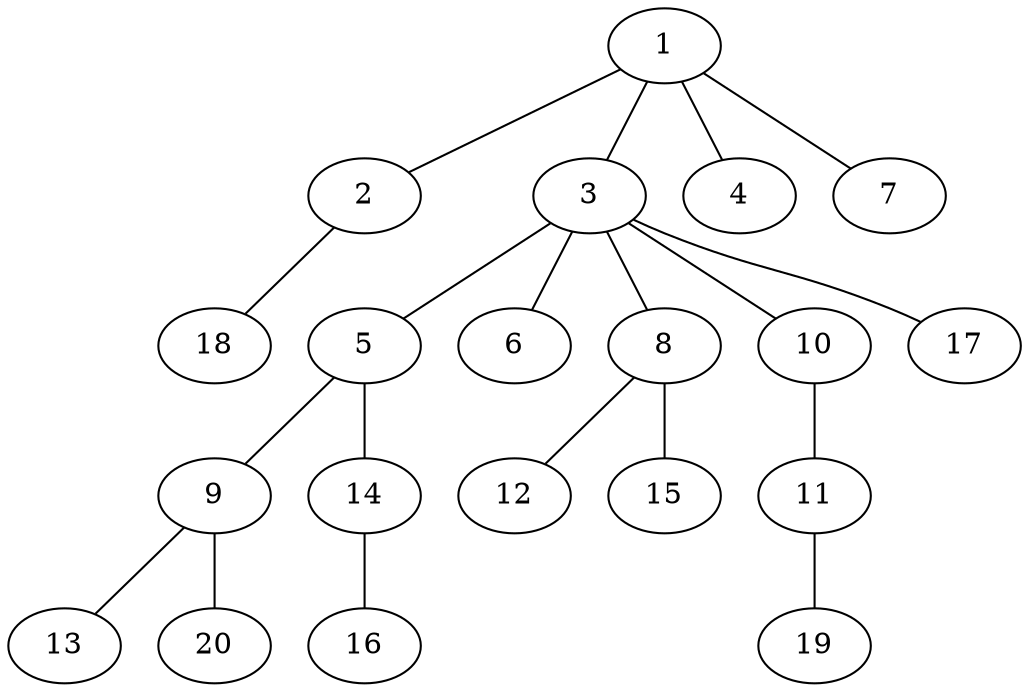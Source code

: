 graph graphname {1--2
1--3
1--4
1--7
2--18
3--5
3--6
3--8
3--10
3--17
5--9
5--14
8--12
8--15
9--13
9--20
10--11
11--19
14--16
}